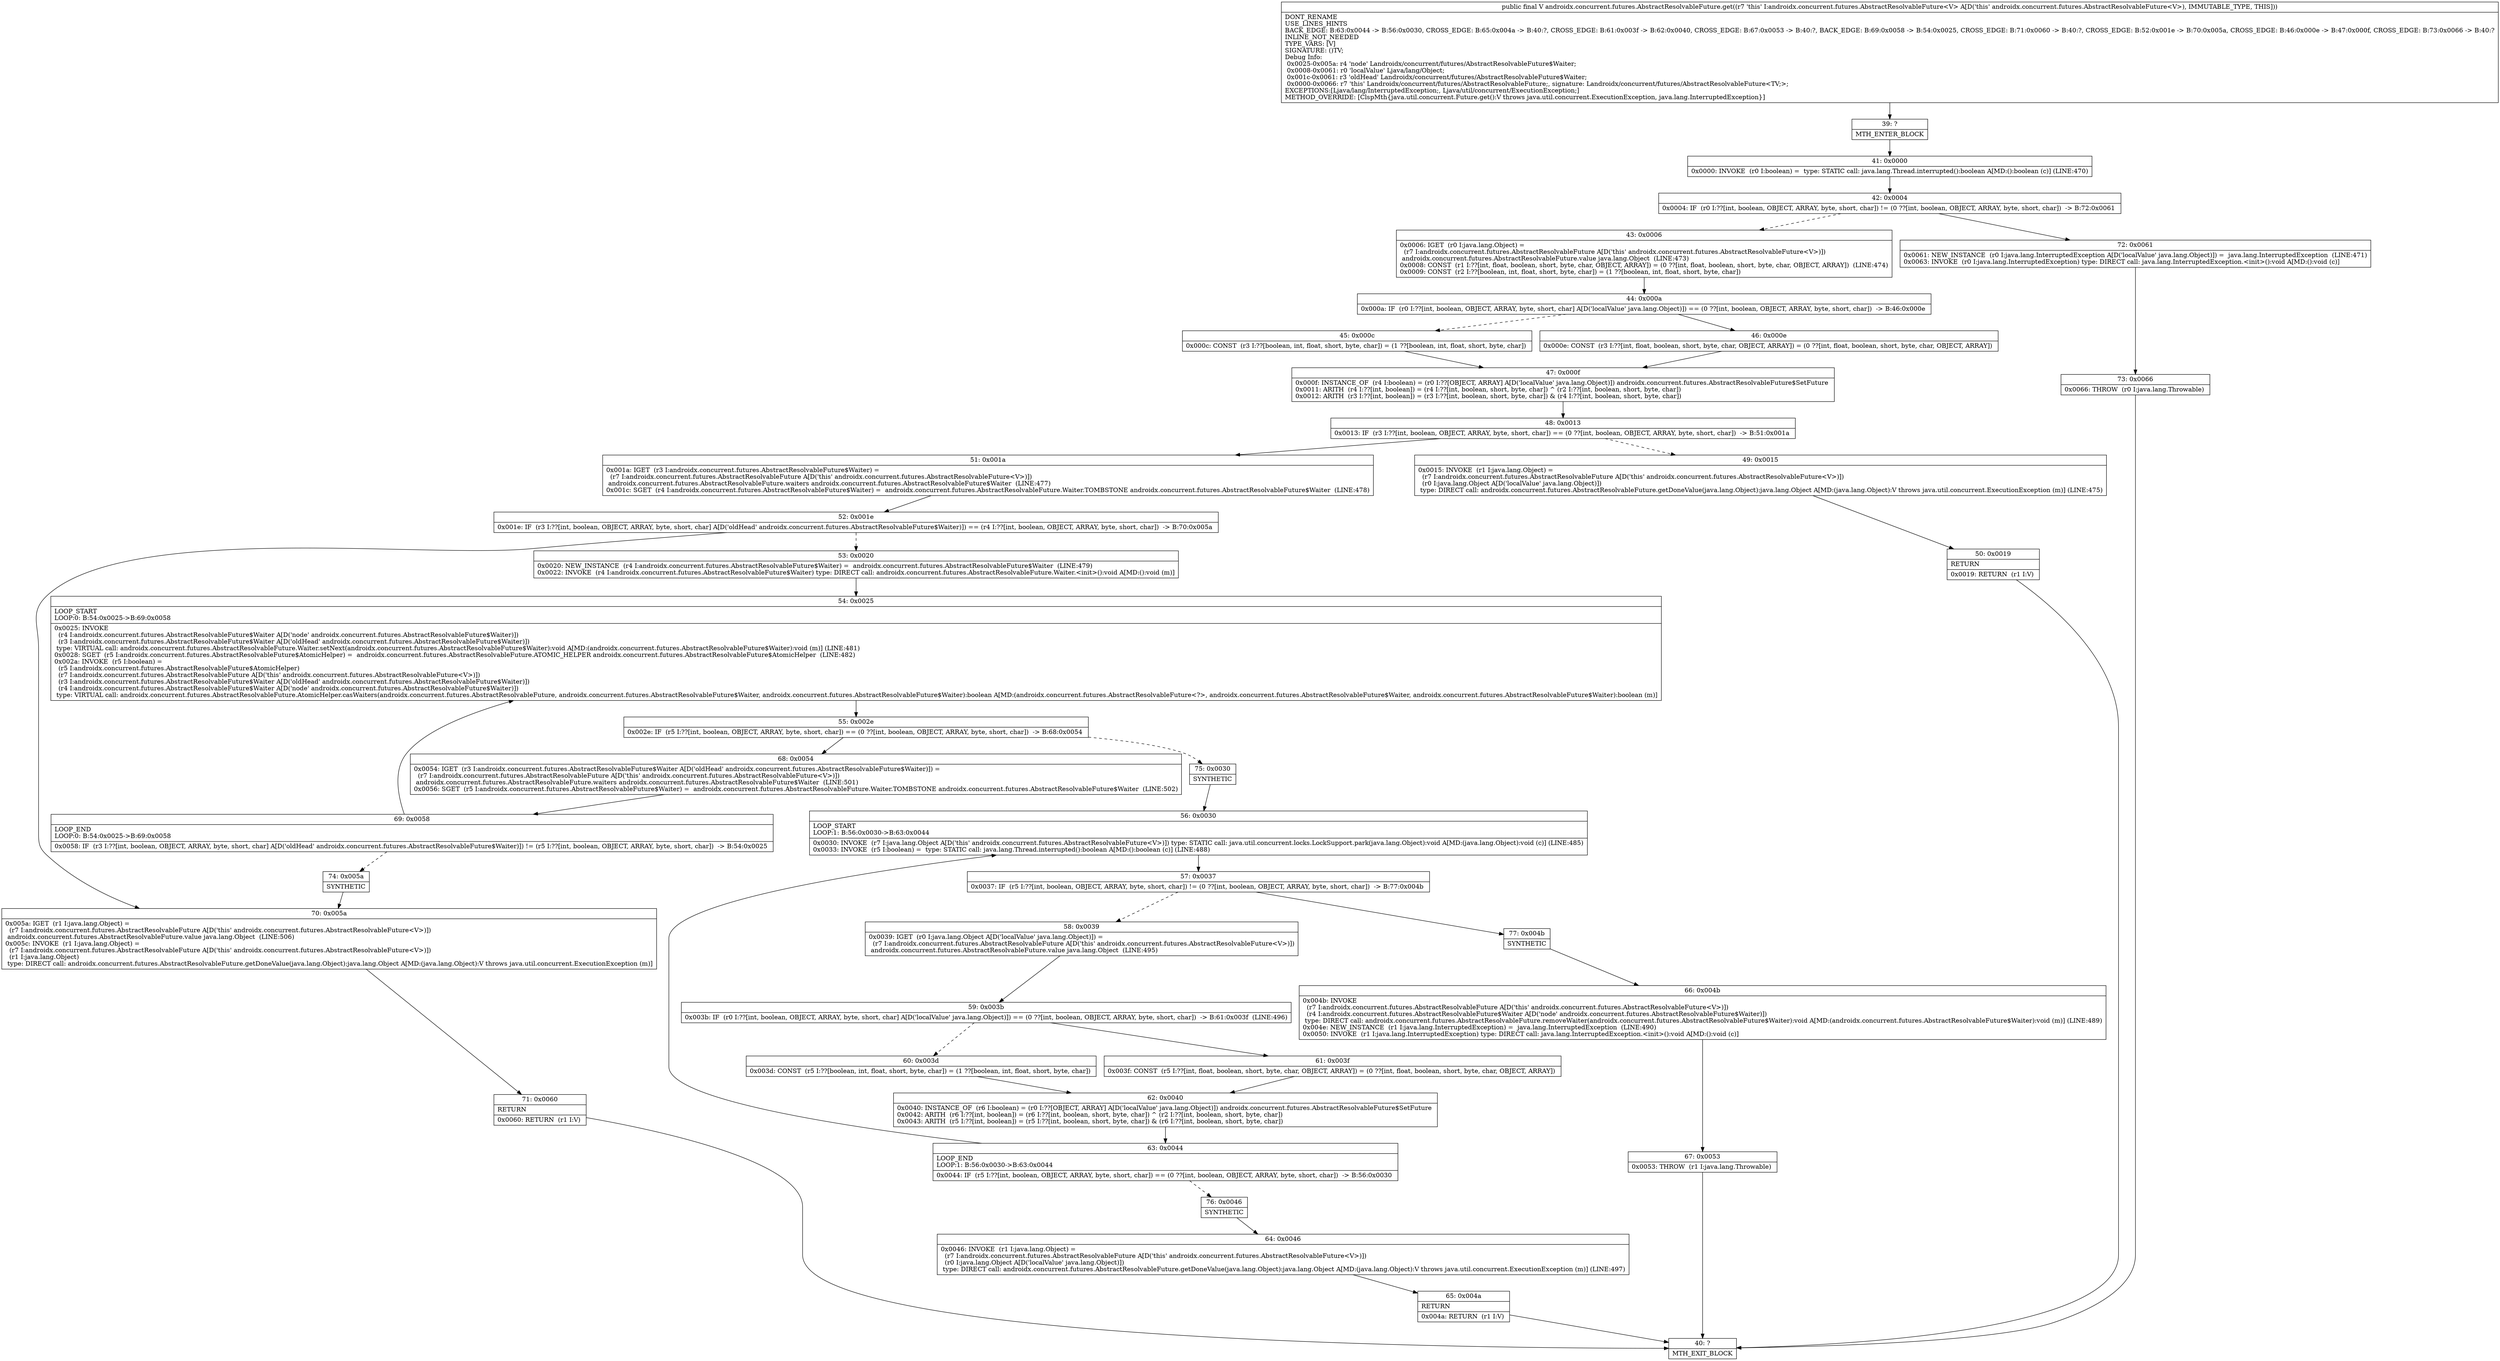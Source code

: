 digraph "CFG forandroidx.concurrent.futures.AbstractResolvableFuture.get()Ljava\/lang\/Object;" {
Node_39 [shape=record,label="{39\:\ ?|MTH_ENTER_BLOCK\l}"];
Node_41 [shape=record,label="{41\:\ 0x0000|0x0000: INVOKE  (r0 I:boolean) =  type: STATIC call: java.lang.Thread.interrupted():boolean A[MD:():boolean (c)] (LINE:470)\l}"];
Node_42 [shape=record,label="{42\:\ 0x0004|0x0004: IF  (r0 I:??[int, boolean, OBJECT, ARRAY, byte, short, char]) != (0 ??[int, boolean, OBJECT, ARRAY, byte, short, char])  \-\> B:72:0x0061 \l}"];
Node_43 [shape=record,label="{43\:\ 0x0006|0x0006: IGET  (r0 I:java.lang.Object) = \l  (r7 I:androidx.concurrent.futures.AbstractResolvableFuture A[D('this' androidx.concurrent.futures.AbstractResolvableFuture\<V\>)])\l androidx.concurrent.futures.AbstractResolvableFuture.value java.lang.Object  (LINE:473)\l0x0008: CONST  (r1 I:??[int, float, boolean, short, byte, char, OBJECT, ARRAY]) = (0 ??[int, float, boolean, short, byte, char, OBJECT, ARRAY])  (LINE:474)\l0x0009: CONST  (r2 I:??[boolean, int, float, short, byte, char]) = (1 ??[boolean, int, float, short, byte, char]) \l}"];
Node_44 [shape=record,label="{44\:\ 0x000a|0x000a: IF  (r0 I:??[int, boolean, OBJECT, ARRAY, byte, short, char] A[D('localValue' java.lang.Object)]) == (0 ??[int, boolean, OBJECT, ARRAY, byte, short, char])  \-\> B:46:0x000e \l}"];
Node_45 [shape=record,label="{45\:\ 0x000c|0x000c: CONST  (r3 I:??[boolean, int, float, short, byte, char]) = (1 ??[boolean, int, float, short, byte, char]) \l}"];
Node_47 [shape=record,label="{47\:\ 0x000f|0x000f: INSTANCE_OF  (r4 I:boolean) = (r0 I:??[OBJECT, ARRAY] A[D('localValue' java.lang.Object)]) androidx.concurrent.futures.AbstractResolvableFuture$SetFuture \l0x0011: ARITH  (r4 I:??[int, boolean]) = (r4 I:??[int, boolean, short, byte, char]) ^ (r2 I:??[int, boolean, short, byte, char]) \l0x0012: ARITH  (r3 I:??[int, boolean]) = (r3 I:??[int, boolean, short, byte, char]) & (r4 I:??[int, boolean, short, byte, char]) \l}"];
Node_48 [shape=record,label="{48\:\ 0x0013|0x0013: IF  (r3 I:??[int, boolean, OBJECT, ARRAY, byte, short, char]) == (0 ??[int, boolean, OBJECT, ARRAY, byte, short, char])  \-\> B:51:0x001a \l}"];
Node_49 [shape=record,label="{49\:\ 0x0015|0x0015: INVOKE  (r1 I:java.lang.Object) = \l  (r7 I:androidx.concurrent.futures.AbstractResolvableFuture A[D('this' androidx.concurrent.futures.AbstractResolvableFuture\<V\>)])\l  (r0 I:java.lang.Object A[D('localValue' java.lang.Object)])\l type: DIRECT call: androidx.concurrent.futures.AbstractResolvableFuture.getDoneValue(java.lang.Object):java.lang.Object A[MD:(java.lang.Object):V throws java.util.concurrent.ExecutionException (m)] (LINE:475)\l}"];
Node_50 [shape=record,label="{50\:\ 0x0019|RETURN\l|0x0019: RETURN  (r1 I:V) \l}"];
Node_40 [shape=record,label="{40\:\ ?|MTH_EXIT_BLOCK\l}"];
Node_51 [shape=record,label="{51\:\ 0x001a|0x001a: IGET  (r3 I:androidx.concurrent.futures.AbstractResolvableFuture$Waiter) = \l  (r7 I:androidx.concurrent.futures.AbstractResolvableFuture A[D('this' androidx.concurrent.futures.AbstractResolvableFuture\<V\>)])\l androidx.concurrent.futures.AbstractResolvableFuture.waiters androidx.concurrent.futures.AbstractResolvableFuture$Waiter  (LINE:477)\l0x001c: SGET  (r4 I:androidx.concurrent.futures.AbstractResolvableFuture$Waiter) =  androidx.concurrent.futures.AbstractResolvableFuture.Waiter.TOMBSTONE androidx.concurrent.futures.AbstractResolvableFuture$Waiter  (LINE:478)\l}"];
Node_52 [shape=record,label="{52\:\ 0x001e|0x001e: IF  (r3 I:??[int, boolean, OBJECT, ARRAY, byte, short, char] A[D('oldHead' androidx.concurrent.futures.AbstractResolvableFuture$Waiter)]) == (r4 I:??[int, boolean, OBJECT, ARRAY, byte, short, char])  \-\> B:70:0x005a \l}"];
Node_53 [shape=record,label="{53\:\ 0x0020|0x0020: NEW_INSTANCE  (r4 I:androidx.concurrent.futures.AbstractResolvableFuture$Waiter) =  androidx.concurrent.futures.AbstractResolvableFuture$Waiter  (LINE:479)\l0x0022: INVOKE  (r4 I:androidx.concurrent.futures.AbstractResolvableFuture$Waiter) type: DIRECT call: androidx.concurrent.futures.AbstractResolvableFuture.Waiter.\<init\>():void A[MD:():void (m)]\l}"];
Node_54 [shape=record,label="{54\:\ 0x0025|LOOP_START\lLOOP:0: B:54:0x0025\-\>B:69:0x0058\l|0x0025: INVOKE  \l  (r4 I:androidx.concurrent.futures.AbstractResolvableFuture$Waiter A[D('node' androidx.concurrent.futures.AbstractResolvableFuture$Waiter)])\l  (r3 I:androidx.concurrent.futures.AbstractResolvableFuture$Waiter A[D('oldHead' androidx.concurrent.futures.AbstractResolvableFuture$Waiter)])\l type: VIRTUAL call: androidx.concurrent.futures.AbstractResolvableFuture.Waiter.setNext(androidx.concurrent.futures.AbstractResolvableFuture$Waiter):void A[MD:(androidx.concurrent.futures.AbstractResolvableFuture$Waiter):void (m)] (LINE:481)\l0x0028: SGET  (r5 I:androidx.concurrent.futures.AbstractResolvableFuture$AtomicHelper) =  androidx.concurrent.futures.AbstractResolvableFuture.ATOMIC_HELPER androidx.concurrent.futures.AbstractResolvableFuture$AtomicHelper  (LINE:482)\l0x002a: INVOKE  (r5 I:boolean) = \l  (r5 I:androidx.concurrent.futures.AbstractResolvableFuture$AtomicHelper)\l  (r7 I:androidx.concurrent.futures.AbstractResolvableFuture A[D('this' androidx.concurrent.futures.AbstractResolvableFuture\<V\>)])\l  (r3 I:androidx.concurrent.futures.AbstractResolvableFuture$Waiter A[D('oldHead' androidx.concurrent.futures.AbstractResolvableFuture$Waiter)])\l  (r4 I:androidx.concurrent.futures.AbstractResolvableFuture$Waiter A[D('node' androidx.concurrent.futures.AbstractResolvableFuture$Waiter)])\l type: VIRTUAL call: androidx.concurrent.futures.AbstractResolvableFuture.AtomicHelper.casWaiters(androidx.concurrent.futures.AbstractResolvableFuture, androidx.concurrent.futures.AbstractResolvableFuture$Waiter, androidx.concurrent.futures.AbstractResolvableFuture$Waiter):boolean A[MD:(androidx.concurrent.futures.AbstractResolvableFuture\<?\>, androidx.concurrent.futures.AbstractResolvableFuture$Waiter, androidx.concurrent.futures.AbstractResolvableFuture$Waiter):boolean (m)]\l}"];
Node_55 [shape=record,label="{55\:\ 0x002e|0x002e: IF  (r5 I:??[int, boolean, OBJECT, ARRAY, byte, short, char]) == (0 ??[int, boolean, OBJECT, ARRAY, byte, short, char])  \-\> B:68:0x0054 \l}"];
Node_68 [shape=record,label="{68\:\ 0x0054|0x0054: IGET  (r3 I:androidx.concurrent.futures.AbstractResolvableFuture$Waiter A[D('oldHead' androidx.concurrent.futures.AbstractResolvableFuture$Waiter)]) = \l  (r7 I:androidx.concurrent.futures.AbstractResolvableFuture A[D('this' androidx.concurrent.futures.AbstractResolvableFuture\<V\>)])\l androidx.concurrent.futures.AbstractResolvableFuture.waiters androidx.concurrent.futures.AbstractResolvableFuture$Waiter  (LINE:501)\l0x0056: SGET  (r5 I:androidx.concurrent.futures.AbstractResolvableFuture$Waiter) =  androidx.concurrent.futures.AbstractResolvableFuture.Waiter.TOMBSTONE androidx.concurrent.futures.AbstractResolvableFuture$Waiter  (LINE:502)\l}"];
Node_69 [shape=record,label="{69\:\ 0x0058|LOOP_END\lLOOP:0: B:54:0x0025\-\>B:69:0x0058\l|0x0058: IF  (r3 I:??[int, boolean, OBJECT, ARRAY, byte, short, char] A[D('oldHead' androidx.concurrent.futures.AbstractResolvableFuture$Waiter)]) != (r5 I:??[int, boolean, OBJECT, ARRAY, byte, short, char])  \-\> B:54:0x0025 \l}"];
Node_74 [shape=record,label="{74\:\ 0x005a|SYNTHETIC\l}"];
Node_75 [shape=record,label="{75\:\ 0x0030|SYNTHETIC\l}"];
Node_56 [shape=record,label="{56\:\ 0x0030|LOOP_START\lLOOP:1: B:56:0x0030\-\>B:63:0x0044\l|0x0030: INVOKE  (r7 I:java.lang.Object A[D('this' androidx.concurrent.futures.AbstractResolvableFuture\<V\>)]) type: STATIC call: java.util.concurrent.locks.LockSupport.park(java.lang.Object):void A[MD:(java.lang.Object):void (c)] (LINE:485)\l0x0033: INVOKE  (r5 I:boolean) =  type: STATIC call: java.lang.Thread.interrupted():boolean A[MD:():boolean (c)] (LINE:488)\l}"];
Node_57 [shape=record,label="{57\:\ 0x0037|0x0037: IF  (r5 I:??[int, boolean, OBJECT, ARRAY, byte, short, char]) != (0 ??[int, boolean, OBJECT, ARRAY, byte, short, char])  \-\> B:77:0x004b \l}"];
Node_58 [shape=record,label="{58\:\ 0x0039|0x0039: IGET  (r0 I:java.lang.Object A[D('localValue' java.lang.Object)]) = \l  (r7 I:androidx.concurrent.futures.AbstractResolvableFuture A[D('this' androidx.concurrent.futures.AbstractResolvableFuture\<V\>)])\l androidx.concurrent.futures.AbstractResolvableFuture.value java.lang.Object  (LINE:495)\l}"];
Node_59 [shape=record,label="{59\:\ 0x003b|0x003b: IF  (r0 I:??[int, boolean, OBJECT, ARRAY, byte, short, char] A[D('localValue' java.lang.Object)]) == (0 ??[int, boolean, OBJECT, ARRAY, byte, short, char])  \-\> B:61:0x003f  (LINE:496)\l}"];
Node_60 [shape=record,label="{60\:\ 0x003d|0x003d: CONST  (r5 I:??[boolean, int, float, short, byte, char]) = (1 ??[boolean, int, float, short, byte, char]) \l}"];
Node_62 [shape=record,label="{62\:\ 0x0040|0x0040: INSTANCE_OF  (r6 I:boolean) = (r0 I:??[OBJECT, ARRAY] A[D('localValue' java.lang.Object)]) androidx.concurrent.futures.AbstractResolvableFuture$SetFuture \l0x0042: ARITH  (r6 I:??[int, boolean]) = (r6 I:??[int, boolean, short, byte, char]) ^ (r2 I:??[int, boolean, short, byte, char]) \l0x0043: ARITH  (r5 I:??[int, boolean]) = (r5 I:??[int, boolean, short, byte, char]) & (r6 I:??[int, boolean, short, byte, char]) \l}"];
Node_63 [shape=record,label="{63\:\ 0x0044|LOOP_END\lLOOP:1: B:56:0x0030\-\>B:63:0x0044\l|0x0044: IF  (r5 I:??[int, boolean, OBJECT, ARRAY, byte, short, char]) == (0 ??[int, boolean, OBJECT, ARRAY, byte, short, char])  \-\> B:56:0x0030 \l}"];
Node_76 [shape=record,label="{76\:\ 0x0046|SYNTHETIC\l}"];
Node_64 [shape=record,label="{64\:\ 0x0046|0x0046: INVOKE  (r1 I:java.lang.Object) = \l  (r7 I:androidx.concurrent.futures.AbstractResolvableFuture A[D('this' androidx.concurrent.futures.AbstractResolvableFuture\<V\>)])\l  (r0 I:java.lang.Object A[D('localValue' java.lang.Object)])\l type: DIRECT call: androidx.concurrent.futures.AbstractResolvableFuture.getDoneValue(java.lang.Object):java.lang.Object A[MD:(java.lang.Object):V throws java.util.concurrent.ExecutionException (m)] (LINE:497)\l}"];
Node_65 [shape=record,label="{65\:\ 0x004a|RETURN\l|0x004a: RETURN  (r1 I:V) \l}"];
Node_61 [shape=record,label="{61\:\ 0x003f|0x003f: CONST  (r5 I:??[int, float, boolean, short, byte, char, OBJECT, ARRAY]) = (0 ??[int, float, boolean, short, byte, char, OBJECT, ARRAY]) \l}"];
Node_77 [shape=record,label="{77\:\ 0x004b|SYNTHETIC\l}"];
Node_66 [shape=record,label="{66\:\ 0x004b|0x004b: INVOKE  \l  (r7 I:androidx.concurrent.futures.AbstractResolvableFuture A[D('this' androidx.concurrent.futures.AbstractResolvableFuture\<V\>)])\l  (r4 I:androidx.concurrent.futures.AbstractResolvableFuture$Waiter A[D('node' androidx.concurrent.futures.AbstractResolvableFuture$Waiter)])\l type: DIRECT call: androidx.concurrent.futures.AbstractResolvableFuture.removeWaiter(androidx.concurrent.futures.AbstractResolvableFuture$Waiter):void A[MD:(androidx.concurrent.futures.AbstractResolvableFuture$Waiter):void (m)] (LINE:489)\l0x004e: NEW_INSTANCE  (r1 I:java.lang.InterruptedException) =  java.lang.InterruptedException  (LINE:490)\l0x0050: INVOKE  (r1 I:java.lang.InterruptedException) type: DIRECT call: java.lang.InterruptedException.\<init\>():void A[MD:():void (c)]\l}"];
Node_67 [shape=record,label="{67\:\ 0x0053|0x0053: THROW  (r1 I:java.lang.Throwable) \l}"];
Node_70 [shape=record,label="{70\:\ 0x005a|0x005a: IGET  (r1 I:java.lang.Object) = \l  (r7 I:androidx.concurrent.futures.AbstractResolvableFuture A[D('this' androidx.concurrent.futures.AbstractResolvableFuture\<V\>)])\l androidx.concurrent.futures.AbstractResolvableFuture.value java.lang.Object  (LINE:506)\l0x005c: INVOKE  (r1 I:java.lang.Object) = \l  (r7 I:androidx.concurrent.futures.AbstractResolvableFuture A[D('this' androidx.concurrent.futures.AbstractResolvableFuture\<V\>)])\l  (r1 I:java.lang.Object)\l type: DIRECT call: androidx.concurrent.futures.AbstractResolvableFuture.getDoneValue(java.lang.Object):java.lang.Object A[MD:(java.lang.Object):V throws java.util.concurrent.ExecutionException (m)]\l}"];
Node_71 [shape=record,label="{71\:\ 0x0060|RETURN\l|0x0060: RETURN  (r1 I:V) \l}"];
Node_46 [shape=record,label="{46\:\ 0x000e|0x000e: CONST  (r3 I:??[int, float, boolean, short, byte, char, OBJECT, ARRAY]) = (0 ??[int, float, boolean, short, byte, char, OBJECT, ARRAY]) \l}"];
Node_72 [shape=record,label="{72\:\ 0x0061|0x0061: NEW_INSTANCE  (r0 I:java.lang.InterruptedException A[D('localValue' java.lang.Object)]) =  java.lang.InterruptedException  (LINE:471)\l0x0063: INVOKE  (r0 I:java.lang.InterruptedException) type: DIRECT call: java.lang.InterruptedException.\<init\>():void A[MD:():void (c)]\l}"];
Node_73 [shape=record,label="{73\:\ 0x0066|0x0066: THROW  (r0 I:java.lang.Throwable) \l}"];
MethodNode[shape=record,label="{public final V androidx.concurrent.futures.AbstractResolvableFuture.get((r7 'this' I:androidx.concurrent.futures.AbstractResolvableFuture\<V\> A[D('this' androidx.concurrent.futures.AbstractResolvableFuture\<V\>), IMMUTABLE_TYPE, THIS]))  | DONT_RENAME\lUSE_LINES_HINTS\lBACK_EDGE: B:63:0x0044 \-\> B:56:0x0030, CROSS_EDGE: B:65:0x004a \-\> B:40:?, CROSS_EDGE: B:61:0x003f \-\> B:62:0x0040, CROSS_EDGE: B:67:0x0053 \-\> B:40:?, BACK_EDGE: B:69:0x0058 \-\> B:54:0x0025, CROSS_EDGE: B:71:0x0060 \-\> B:40:?, CROSS_EDGE: B:52:0x001e \-\> B:70:0x005a, CROSS_EDGE: B:46:0x000e \-\> B:47:0x000f, CROSS_EDGE: B:73:0x0066 \-\> B:40:?\lINLINE_NOT_NEEDED\lTYPE_VARS: [V]\lSIGNATURE: ()TV;\lDebug Info:\l  0x0025\-0x005a: r4 'node' Landroidx\/concurrent\/futures\/AbstractResolvableFuture$Waiter;\l  0x0008\-0x0061: r0 'localValue' Ljava\/lang\/Object;\l  0x001c\-0x0061: r3 'oldHead' Landroidx\/concurrent\/futures\/AbstractResolvableFuture$Waiter;\l  0x0000\-0x0066: r7 'this' Landroidx\/concurrent\/futures\/AbstractResolvableFuture;, signature: Landroidx\/concurrent\/futures\/AbstractResolvableFuture\<TV;\>;\lEXCEPTIONS:[Ljava\/lang\/InterruptedException;, Ljava\/util\/concurrent\/ExecutionException;]\lMETHOD_OVERRIDE: [ClspMth\{java.util.concurrent.Future.get():V throws java.util.concurrent.ExecutionException, java.lang.InterruptedException\}]\l}"];
MethodNode -> Node_39;Node_39 -> Node_41;
Node_41 -> Node_42;
Node_42 -> Node_43[style=dashed];
Node_42 -> Node_72;
Node_43 -> Node_44;
Node_44 -> Node_45[style=dashed];
Node_44 -> Node_46;
Node_45 -> Node_47;
Node_47 -> Node_48;
Node_48 -> Node_49[style=dashed];
Node_48 -> Node_51;
Node_49 -> Node_50;
Node_50 -> Node_40;
Node_51 -> Node_52;
Node_52 -> Node_53[style=dashed];
Node_52 -> Node_70;
Node_53 -> Node_54;
Node_54 -> Node_55;
Node_55 -> Node_68;
Node_55 -> Node_75[style=dashed];
Node_68 -> Node_69;
Node_69 -> Node_54;
Node_69 -> Node_74[style=dashed];
Node_74 -> Node_70;
Node_75 -> Node_56;
Node_56 -> Node_57;
Node_57 -> Node_58[style=dashed];
Node_57 -> Node_77;
Node_58 -> Node_59;
Node_59 -> Node_60[style=dashed];
Node_59 -> Node_61;
Node_60 -> Node_62;
Node_62 -> Node_63;
Node_63 -> Node_56;
Node_63 -> Node_76[style=dashed];
Node_76 -> Node_64;
Node_64 -> Node_65;
Node_65 -> Node_40;
Node_61 -> Node_62;
Node_77 -> Node_66;
Node_66 -> Node_67;
Node_67 -> Node_40;
Node_70 -> Node_71;
Node_71 -> Node_40;
Node_46 -> Node_47;
Node_72 -> Node_73;
Node_73 -> Node_40;
}

